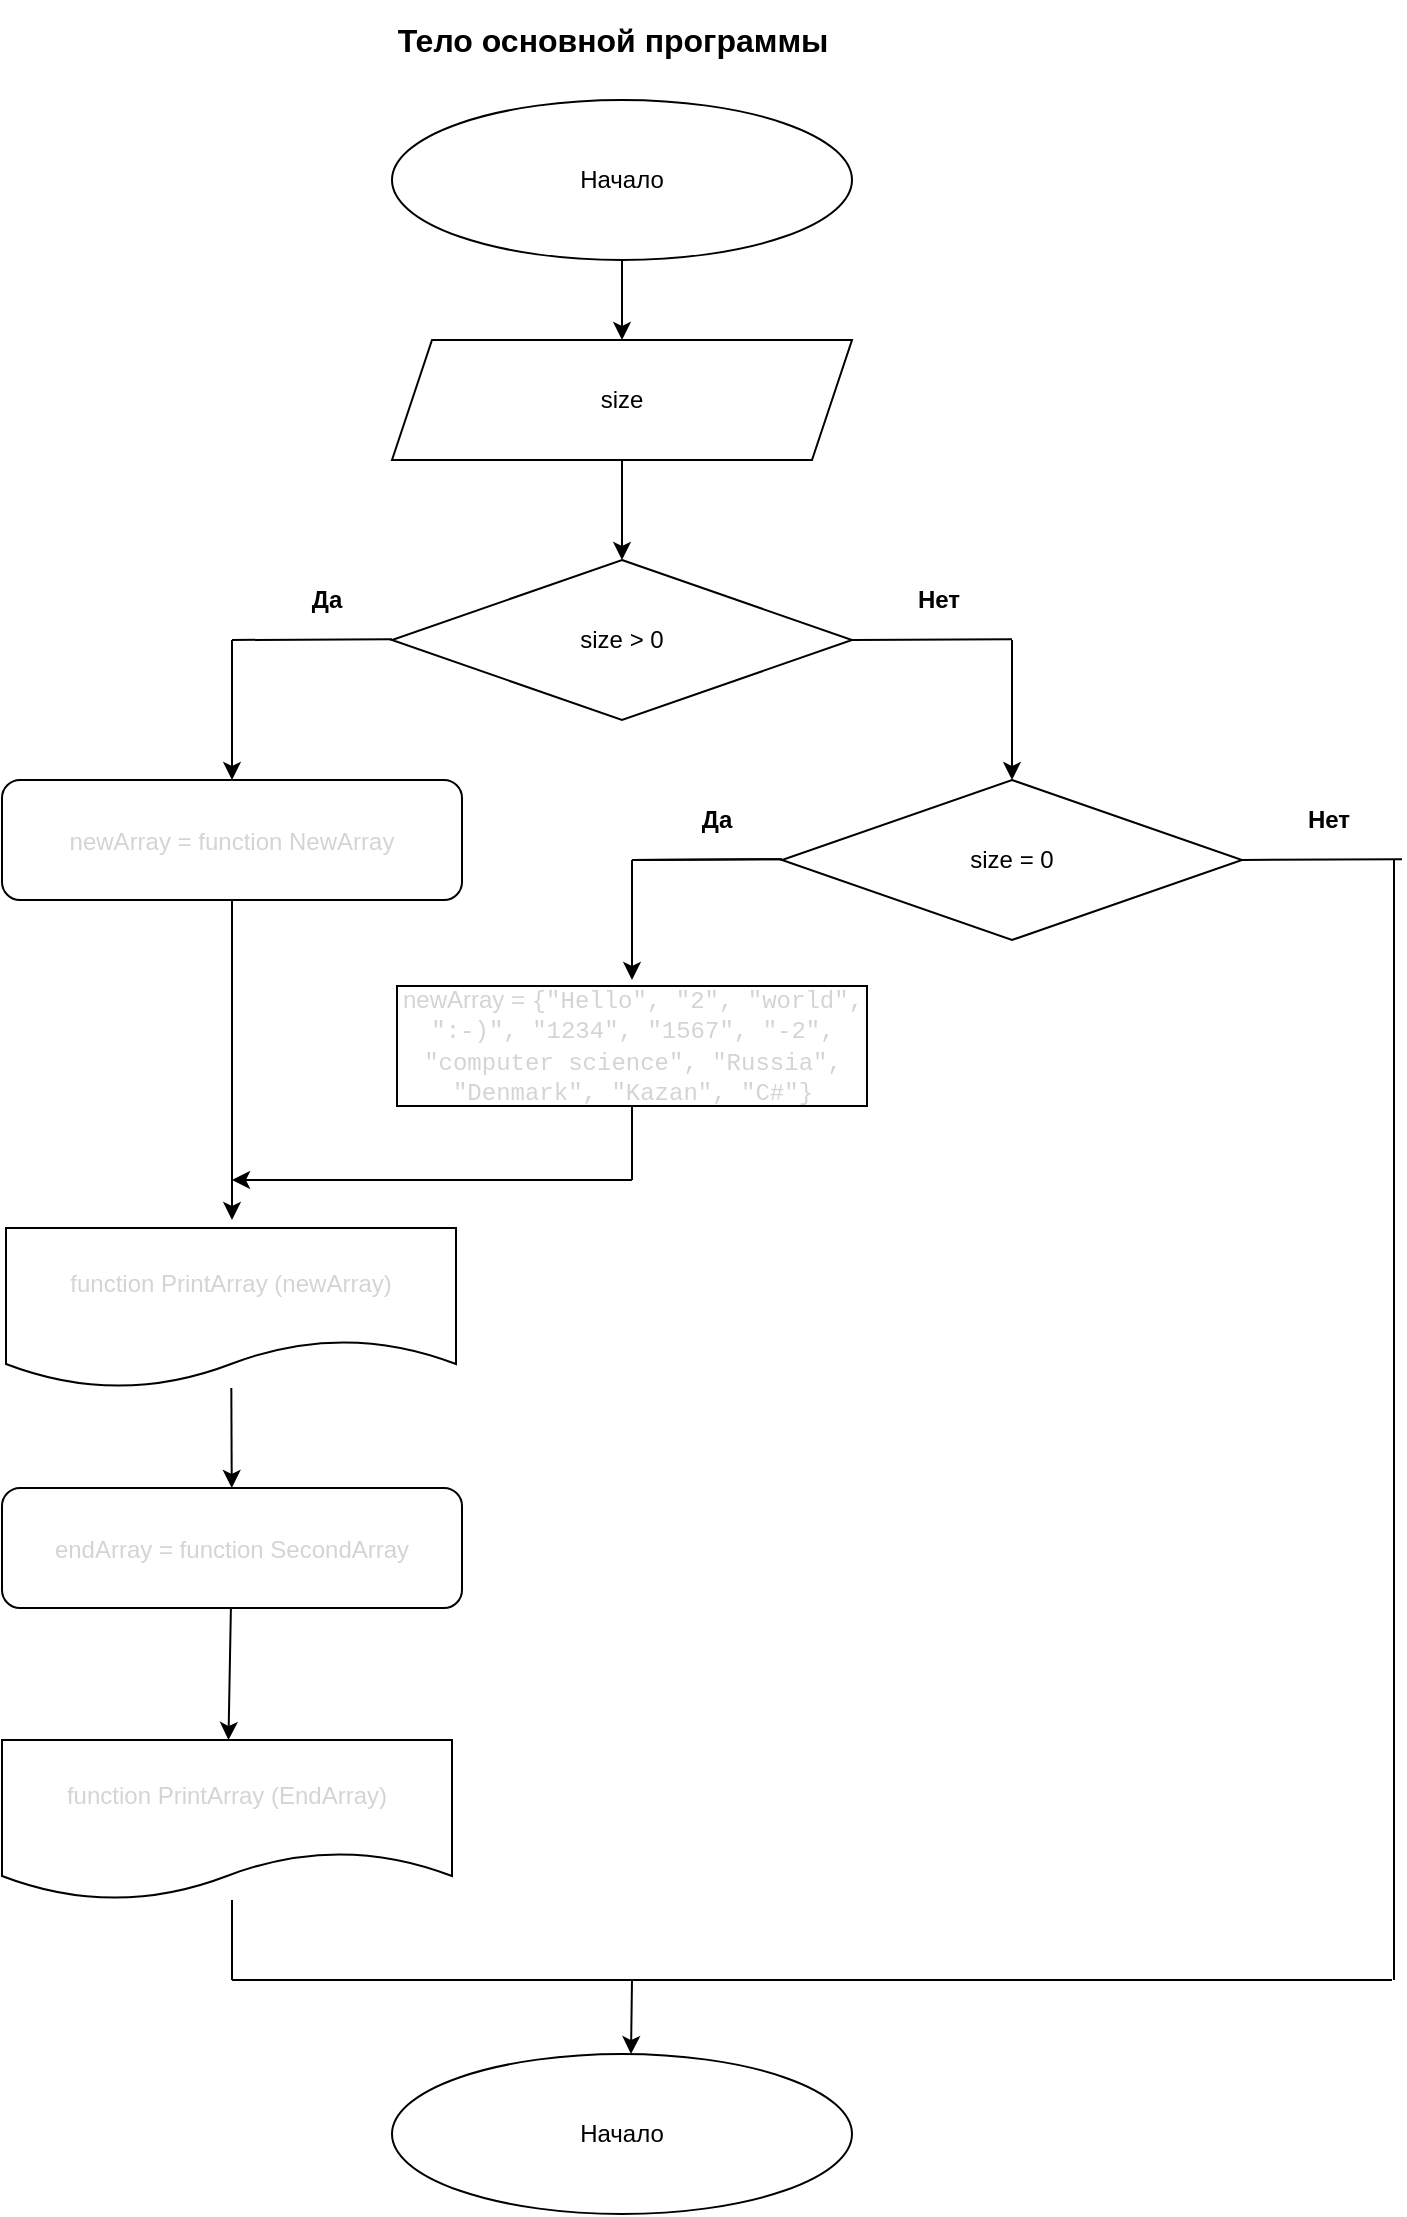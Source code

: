 <mxfile>
    <diagram id="VVkQgHlS9ZEamelWMMdf" name="Тело основной программы">
        <mxGraphModel dx="828" dy="419" grid="1" gridSize="10" guides="1" tooltips="1" connect="1" arrows="1" fold="1" page="1" pageScale="1" pageWidth="827" pageHeight="1169" math="0" shadow="0">
            <root>
                <mxCell id="0"/>
                <mxCell id="1" parent="0"/>
                <mxCell id="2" value="Тело основной программы" style="text;strokeColor=none;fillColor=none;html=1;fontSize=16;fontStyle=1;verticalAlign=middle;align=center;strokeWidth=1;" vertex="1" parent="1">
                    <mxGeometry x="220" y="10" width="340" height="40" as="geometry"/>
                </mxCell>
                <mxCell id="5" style="edgeStyle=none;html=1;entryX=0.5;entryY=0;entryDx=0;entryDy=0;fontSize=16;" edge="1" parent="1" source="3" target="4">
                    <mxGeometry relative="1" as="geometry"/>
                </mxCell>
                <mxCell id="3" value="Начало" style="ellipse;whiteSpace=wrap;html=1;" vertex="1" parent="1">
                    <mxGeometry x="280" y="60" width="230" height="80" as="geometry"/>
                </mxCell>
                <mxCell id="7" style="edgeStyle=none;html=1;entryX=0.5;entryY=0;entryDx=0;entryDy=0;fontSize=12;" edge="1" parent="1" source="4" target="6">
                    <mxGeometry relative="1" as="geometry"/>
                </mxCell>
                <mxCell id="4" value="size" style="shape=parallelogram;perimeter=parallelogramPerimeter;whiteSpace=wrap;html=1;fixedSize=1;fontSize=12;strokeWidth=1;" vertex="1" parent="1">
                    <mxGeometry x="280" y="180" width="230" height="60" as="geometry"/>
                </mxCell>
                <mxCell id="6" value="size &amp;gt; 0" style="rhombus;whiteSpace=wrap;html=1;fontSize=12;strokeWidth=1;" vertex="1" parent="1">
                    <mxGeometry x="280" y="290" width="230" height="80" as="geometry"/>
                </mxCell>
                <mxCell id="8" value="" style="endArrow=none;html=1;fontSize=12;" edge="1" parent="1">
                    <mxGeometry width="50" height="50" relative="1" as="geometry">
                        <mxPoint x="200" y="330" as="sourcePoint"/>
                        <mxPoint x="280" y="329.58" as="targetPoint"/>
                    </mxGeometry>
                </mxCell>
                <mxCell id="9" value="" style="endArrow=none;html=1;fontSize=12;" edge="1" parent="1">
                    <mxGeometry width="50" height="50" relative="1" as="geometry">
                        <mxPoint x="510" y="330" as="sourcePoint"/>
                        <mxPoint x="590" y="329.58" as="targetPoint"/>
                    </mxGeometry>
                </mxCell>
                <mxCell id="10" value="" style="endArrow=classic;html=1;fontSize=12;" edge="1" parent="1">
                    <mxGeometry width="50" height="50" relative="1" as="geometry">
                        <mxPoint x="200" y="330" as="sourcePoint"/>
                        <mxPoint x="200" y="400" as="targetPoint"/>
                    </mxGeometry>
                </mxCell>
                <mxCell id="11" value="" style="endArrow=classic;html=1;fontSize=12;" edge="1" parent="1">
                    <mxGeometry width="50" height="50" relative="1" as="geometry">
                        <mxPoint x="590" y="330" as="sourcePoint"/>
                        <mxPoint x="590" y="400.0" as="targetPoint"/>
                    </mxGeometry>
                </mxCell>
                <mxCell id="12" value="Да" style="text;strokeColor=none;fillColor=none;html=1;fontSize=12;fontStyle=1;verticalAlign=middle;align=center;strokeWidth=1;" vertex="1" parent="1">
                    <mxGeometry x="214" y="290" width="66" height="40" as="geometry"/>
                </mxCell>
                <mxCell id="13" value="Нет" style="text;strokeColor=none;fillColor=none;html=1;fontSize=12;fontStyle=1;verticalAlign=middle;align=center;strokeWidth=1;" vertex="1" parent="1">
                    <mxGeometry x="520" y="290" width="66" height="40" as="geometry"/>
                </mxCell>
                <mxCell id="16" style="edgeStyle=none;html=1;fontSize=12;fontColor=#D4D4D4;" edge="1" parent="1" source="14">
                    <mxGeometry relative="1" as="geometry">
                        <mxPoint x="200" y="620" as="targetPoint"/>
                    </mxGeometry>
                </mxCell>
                <mxCell id="14" value="&lt;div style=&quot;line-height: 22px;&quot;&gt;&lt;font color=&quot;#d4d4d4&quot;&gt;newArray =&amp;nbsp;function&amp;nbsp;NewArray&lt;/font&gt;&lt;/div&gt;" style="rounded=1;whiteSpace=wrap;html=1;fontSize=12;strokeWidth=1;fontFamily=Helvetica;" vertex="1" parent="1">
                    <mxGeometry x="85" y="400" width="230" height="60" as="geometry"/>
                </mxCell>
                <mxCell id="30" style="edgeStyle=none;html=1;fontFamily=Helvetica;fontSize=12;fontColor=#D4D4D4;" edge="1" parent="1" source="15" target="29">
                    <mxGeometry relative="1" as="geometry"/>
                </mxCell>
                <mxCell id="15" value="function PrintArray (newArray)" style="shape=document;whiteSpace=wrap;html=1;boundedLbl=1;fontSize=12;fontColor=#D4D4D4;strokeWidth=1;fontFamily=Helvetica;" vertex="1" parent="1">
                    <mxGeometry x="87" y="624" width="225" height="80" as="geometry"/>
                </mxCell>
                <mxCell id="17" value="size = 0" style="rhombus;whiteSpace=wrap;html=1;fontSize=12;strokeWidth=1;" vertex="1" parent="1">
                    <mxGeometry x="475" y="400" width="230" height="80" as="geometry"/>
                </mxCell>
                <mxCell id="18" value="" style="endArrow=none;html=1;fontSize=12;" edge="1" parent="1">
                    <mxGeometry width="50" height="50" relative="1" as="geometry">
                        <mxPoint x="400" y="440" as="sourcePoint"/>
                        <mxPoint x="475" y="439.58" as="targetPoint"/>
                    </mxGeometry>
                </mxCell>
                <mxCell id="19" value="" style="endArrow=none;html=1;fontSize=12;" edge="1" parent="1">
                    <mxGeometry width="50" height="50" relative="1" as="geometry">
                        <mxPoint x="705" y="440" as="sourcePoint"/>
                        <mxPoint x="785" y="439.58" as="targetPoint"/>
                    </mxGeometry>
                </mxCell>
                <mxCell id="20" value="" style="endArrow=classic;html=1;fontSize=12;" edge="1" parent="1">
                    <mxGeometry width="50" height="50" relative="1" as="geometry">
                        <mxPoint x="400" y="440" as="sourcePoint"/>
                        <mxPoint x="400" y="500" as="targetPoint"/>
                    </mxGeometry>
                </mxCell>
                <mxCell id="22" value="Да" style="text;strokeColor=none;fillColor=none;html=1;fontSize=12;fontStyle=1;verticalAlign=middle;align=center;strokeWidth=1;" vertex="1" parent="1">
                    <mxGeometry x="409" y="400" width="66" height="40" as="geometry"/>
                </mxCell>
                <mxCell id="23" value="Нет" style="text;strokeColor=none;fillColor=none;html=1;fontSize=12;fontStyle=1;verticalAlign=middle;align=center;strokeWidth=1;" vertex="1" parent="1">
                    <mxGeometry x="715" y="400" width="66" height="40" as="geometry"/>
                </mxCell>
                <mxCell id="24" value="&lt;span&gt;newArray =&amp;nbsp;&lt;/span&gt;&lt;font style=&quot;font-size: 12px&quot;&gt;&lt;span style=&quot;font-family: consolas, &amp;quot;courier new&amp;quot;, monospace;&quot;&gt;{&lt;/span&gt;&lt;span style=&quot;font-family: &amp;quot;consolas&amp;quot; , &amp;quot;courier new&amp;quot; , monospace&quot;&gt;&quot;Hello&quot;&lt;/span&gt;&lt;span style=&quot;font-family: consolas, &amp;quot;courier new&amp;quot;, monospace;&quot;&gt;, &lt;/span&gt;&lt;span style=&quot;font-family: &amp;quot;consolas&amp;quot; , &amp;quot;courier new&amp;quot; , monospace&quot;&gt;&quot;2&quot;&lt;/span&gt;&lt;span style=&quot;font-family: consolas, &amp;quot;courier new&amp;quot;, monospace;&quot;&gt;, &lt;/span&gt;&lt;span style=&quot;font-family: &amp;quot;consolas&amp;quot; , &amp;quot;courier new&amp;quot; , monospace&quot;&gt;&quot;world&quot;&lt;/span&gt;&lt;span style=&quot;font-family: consolas, &amp;quot;courier new&amp;quot;, monospace;&quot;&gt;, &lt;/span&gt;&lt;span style=&quot;font-family: &amp;quot;consolas&amp;quot; , &amp;quot;courier new&amp;quot; , monospace&quot;&gt;&quot;:-)&quot;&lt;/span&gt;&lt;span style=&quot;font-family: consolas, &amp;quot;courier new&amp;quot;, monospace;&quot;&gt;, &lt;/span&gt;&lt;span style=&quot;font-family: &amp;quot;consolas&amp;quot; , &amp;quot;courier new&amp;quot; , monospace&quot;&gt;&quot;1234&quot;&lt;/span&gt;&lt;span style=&quot;font-family: consolas, &amp;quot;courier new&amp;quot;, monospace;&quot;&gt;, &lt;/span&gt;&lt;span style=&quot;font-family: &amp;quot;consolas&amp;quot; , &amp;quot;courier new&amp;quot; , monospace&quot;&gt;&quot;1567&quot;&lt;/span&gt;&lt;span style=&quot;font-family: consolas, &amp;quot;courier new&amp;quot;, monospace;&quot;&gt;, &lt;/span&gt;&lt;span style=&quot;font-family: &amp;quot;consolas&amp;quot; , &amp;quot;courier new&amp;quot; , monospace&quot;&gt;&quot;-2&quot;&lt;/span&gt;&lt;span style=&quot;font-family: consolas, &amp;quot;courier new&amp;quot;, monospace;&quot;&gt;, &lt;/span&gt;&lt;span style=&quot;font-family: &amp;quot;consolas&amp;quot; , &amp;quot;courier new&amp;quot; , monospace&quot;&gt;&quot;computer science&quot;&lt;/span&gt;&lt;span style=&quot;font-family: consolas, &amp;quot;courier new&amp;quot;, monospace;&quot;&gt;, &lt;/span&gt;&lt;span style=&quot;font-family: &amp;quot;consolas&amp;quot; , &amp;quot;courier new&amp;quot; , monospace&quot;&gt;&quot;Russia&quot;&lt;/span&gt;&lt;span style=&quot;font-family: consolas, &amp;quot;courier new&amp;quot;, monospace;&quot;&gt;, &lt;/span&gt;&lt;span style=&quot;font-family: &amp;quot;consolas&amp;quot; , &amp;quot;courier new&amp;quot; , monospace&quot;&gt;&quot;Denmark&quot;&lt;/span&gt;&lt;span style=&quot;font-family: consolas, &amp;quot;courier new&amp;quot;, monospace;&quot;&gt;, &lt;/span&gt;&lt;span style=&quot;font-family: &amp;quot;consolas&amp;quot; , &amp;quot;courier new&amp;quot; , monospace&quot;&gt;&quot;Kazan&quot;&lt;/span&gt;&lt;span style=&quot;font-family: consolas, &amp;quot;courier new&amp;quot;, monospace;&quot;&gt;, &lt;/span&gt;&lt;span style=&quot;font-family: &amp;quot;consolas&amp;quot; , &amp;quot;courier new&amp;quot; , monospace&quot;&gt;&quot;С#&quot;&lt;/span&gt;&lt;span style=&quot;font-family: consolas, &amp;quot;courier new&amp;quot;, monospace;&quot;&gt;}&lt;/span&gt;&lt;/font&gt;" style="rounded=0;whiteSpace=wrap;html=1;labelBackgroundColor=none;fontSize=12;fontColor=#D4D4D4;strokeWidth=1;" vertex="1" parent="1">
                    <mxGeometry x="282.5" y="503" width="235" height="60" as="geometry"/>
                </mxCell>
                <mxCell id="25" value="" style="endArrow=none;html=1;fontFamily=Helvetica;fontSize=12;fontColor=#D4D4D4;" edge="1" parent="1">
                    <mxGeometry width="50" height="50" relative="1" as="geometry">
                        <mxPoint x="400" y="600" as="sourcePoint"/>
                        <mxPoint x="400" y="563" as="targetPoint"/>
                    </mxGeometry>
                </mxCell>
                <mxCell id="26" value="" style="endArrow=classic;html=1;fontFamily=Helvetica;fontSize=12;fontColor=#D4D4D4;" edge="1" parent="1">
                    <mxGeometry width="50" height="50" relative="1" as="geometry">
                        <mxPoint x="400" y="600" as="sourcePoint"/>
                        <mxPoint x="200" y="600" as="targetPoint"/>
                    </mxGeometry>
                </mxCell>
                <mxCell id="27" value="" style="endArrow=none;html=1;fontSize=12;" edge="1" parent="1">
                    <mxGeometry width="50" height="50" relative="1" as="geometry">
                        <mxPoint x="400" y="440" as="sourcePoint"/>
                        <mxPoint x="475" y="439.58" as="targetPoint"/>
                    </mxGeometry>
                </mxCell>
                <mxCell id="28" value="Начало" style="ellipse;whiteSpace=wrap;html=1;" vertex="1" parent="1">
                    <mxGeometry x="280" y="1037" width="230" height="80" as="geometry"/>
                </mxCell>
                <mxCell id="32" style="edgeStyle=none;html=1;fontFamily=Helvetica;fontSize=12;fontColor=#D4D4D4;" edge="1" parent="1" source="29" target="31">
                    <mxGeometry relative="1" as="geometry"/>
                </mxCell>
                <mxCell id="29" value="&lt;div style=&quot;line-height: 22px&quot;&gt;&lt;font color=&quot;#d4d4d4&quot;&gt;endArray =&amp;nbsp;function&amp;nbsp;SecondArray&lt;/font&gt;&lt;/div&gt;" style="rounded=1;whiteSpace=wrap;html=1;fontSize=12;strokeWidth=1;fontFamily=Helvetica;" vertex="1" parent="1">
                    <mxGeometry x="85" y="754" width="230" height="60" as="geometry"/>
                </mxCell>
                <mxCell id="31" value="function PrintArray (EndArray)" style="shape=document;whiteSpace=wrap;html=1;boundedLbl=1;fontSize=12;fontColor=#D4D4D4;strokeWidth=1;fontFamily=Helvetica;" vertex="1" parent="1">
                    <mxGeometry x="85" y="880" width="225" height="80" as="geometry"/>
                </mxCell>
                <mxCell id="34" value="" style="endArrow=none;html=1;fontFamily=Helvetica;fontSize=12;fontColor=#D4D4D4;" edge="1" parent="1">
                    <mxGeometry width="50" height="50" relative="1" as="geometry">
                        <mxPoint x="200" y="1000" as="sourcePoint"/>
                        <mxPoint x="200" y="960" as="targetPoint"/>
                    </mxGeometry>
                </mxCell>
                <mxCell id="35" value="" style="endArrow=none;html=1;fontFamily=Helvetica;fontSize=12;fontColor=#D4D4D4;" edge="1" parent="1">
                    <mxGeometry width="50" height="50" relative="1" as="geometry">
                        <mxPoint x="200" y="1000" as="sourcePoint"/>
                        <mxPoint x="780" y="1000" as="targetPoint"/>
                    </mxGeometry>
                </mxCell>
                <mxCell id="36" value="" style="endArrow=classic;html=1;fontFamily=Helvetica;fontSize=12;fontColor=#D4D4D4;" edge="1" parent="1">
                    <mxGeometry width="50" height="50" relative="1" as="geometry">
                        <mxPoint x="400" y="1000" as="sourcePoint"/>
                        <mxPoint x="399.5" y="1037" as="targetPoint"/>
                    </mxGeometry>
                </mxCell>
                <mxCell id="37" value="" style="endArrow=none;html=1;fontFamily=Helvetica;fontSize=12;fontColor=#D4D4D4;" edge="1" parent="1">
                    <mxGeometry width="50" height="50" relative="1" as="geometry">
                        <mxPoint x="781" y="1000" as="sourcePoint"/>
                        <mxPoint x="781" y="440" as="targetPoint"/>
                    </mxGeometry>
                </mxCell>
            </root>
        </mxGraphModel>
    </diagram>
    <diagram id="SVhvOt_IBKHk34X_nSXc" name="Функция NewArray">
        <mxGraphModel dx="1118" dy="566" grid="1" gridSize="10" guides="1" tooltips="1" connect="1" arrows="1" fold="1" page="1" pageScale="1" pageWidth="827" pageHeight="1169" math="0" shadow="0">
            <root>
                <mxCell id="l9CJFw65TUi4HOLfh_gL-0"/>
                <mxCell id="l9CJFw65TUi4HOLfh_gL-1" parent="l9CJFw65TUi4HOLfh_gL-0"/>
                <mxCell id="EFW_bGPORMAFcHfHcMFv-0" value="Функция NewArray" style="text;strokeColor=none;fillColor=none;html=1;fontSize=16;fontStyle=1;verticalAlign=middle;align=center;strokeWidth=1;" vertex="1" parent="l9CJFw65TUi4HOLfh_gL-1">
                    <mxGeometry x="220" y="10" width="340" height="40" as="geometry"/>
                </mxCell>
                <mxCell id="9xa2Xw9fynLu96EXFlLq-0" style="edgeStyle=none;html=1;entryX=0.5;entryY=0;entryDx=0;entryDy=0;fontFamily=Helvetica;fontSize=12;fontColor=#D4D4D4;" edge="1" parent="l9CJFw65TUi4HOLfh_gL-1" source="EFW_bGPORMAFcHfHcMFv-1" target="wEqXWvljU63eZtkPPBqi-0">
                    <mxGeometry relative="1" as="geometry"/>
                </mxCell>
                <mxCell id="EFW_bGPORMAFcHfHcMFv-1" value="Начало" style="ellipse;whiteSpace=wrap;html=1;" vertex="1" parent="l9CJFw65TUi4HOLfh_gL-1">
                    <mxGeometry x="280" y="60" width="230" height="80" as="geometry"/>
                </mxCell>
                <mxCell id="9xa2Xw9fynLu96EXFlLq-3" style="edgeStyle=none;html=1;entryX=0.5;entryY=0;entryDx=0;entryDy=0;fontFamily=Helvetica;fontSize=12;fontColor=#D4D4D4;" edge="1" parent="l9CJFw65TUi4HOLfh_gL-1" source="wEqXWvljU63eZtkPPBqi-0" target="9xa2Xw9fynLu96EXFlLq-2">
                    <mxGeometry relative="1" as="geometry"/>
                </mxCell>
                <mxCell id="wEqXWvljU63eZtkPPBqi-0" value="&lt;div style=&quot;line-height: 22px&quot;&gt;&lt;font color=&quot;#d4d4d4&quot;&gt;size&lt;/font&gt;&lt;/div&gt;" style="rounded=1;whiteSpace=wrap;html=1;fontSize=12;strokeWidth=1;fontFamily=Helvetica;" vertex="1" parent="l9CJFw65TUi4HOLfh_gL-1">
                    <mxGeometry x="280" y="180" width="230" height="60" as="geometry"/>
                </mxCell>
                <mxCell id="NvJZ1S6olc5OVV01rOzW-7" style="edgeStyle=none;html=1;entryX=0.5;entryY=0;entryDx=0;entryDy=0;fontFamily=Helvetica;fontSize=12;fontColor=#D4D4D4;" edge="1" parent="l9CJFw65TUi4HOLfh_gL-1" source="9xa2Xw9fynLu96EXFlLq-2" target="NvJZ1S6olc5OVV01rOzW-0">
                    <mxGeometry relative="1" as="geometry"/>
                </mxCell>
                <mxCell id="9xa2Xw9fynLu96EXFlLq-2" value="i = 0" style="rounded=0;whiteSpace=wrap;html=1;labelBackgroundColor=none;fontFamily=Helvetica;fontSize=12;fontColor=#D4D4D4;strokeWidth=1;" vertex="1" parent="l9CJFw65TUi4HOLfh_gL-1">
                    <mxGeometry x="280" y="289" width="230" height="60" as="geometry"/>
                </mxCell>
                <mxCell id="9xa2Xw9fynLu96EXFlLq-4" value="&lt;div style=&quot;text-align: center&quot;&gt;&lt;span&gt;&lt;font face=&quot;helvetica&quot;&gt;Значение полученное из основной программы:&lt;/font&gt;&lt;/span&gt;&lt;/div&gt;" style="text;whiteSpace=wrap;html=1;fontSize=12;fontFamily=Helvetica;fontColor=#D4D4D4;" vertex="1" parent="l9CJFw65TUi4HOLfh_gL-1">
                    <mxGeometry x="100" y="195" width="160" height="35" as="geometry"/>
                </mxCell>
                <mxCell id="NvJZ1S6olc5OVV01rOzW-0" value="i &amp;lt; size" style="rhombus;whiteSpace=wrap;html=1;fontSize=12;strokeWidth=1;" vertex="1" parent="l9CJFw65TUi4HOLfh_gL-1">
                    <mxGeometry x="280" y="400" width="230" height="80" as="geometry"/>
                </mxCell>
                <mxCell id="NvJZ1S6olc5OVV01rOzW-1" value="" style="endArrow=none;html=1;fontSize=12;" edge="1" parent="l9CJFw65TUi4HOLfh_gL-1">
                    <mxGeometry width="50" height="50" relative="1" as="geometry">
                        <mxPoint x="200" y="440" as="sourcePoint"/>
                        <mxPoint x="280" y="439.58" as="targetPoint"/>
                    </mxGeometry>
                </mxCell>
                <mxCell id="NvJZ1S6olc5OVV01rOzW-2" value="" style="endArrow=none;html=1;fontSize=12;" edge="1" parent="l9CJFw65TUi4HOLfh_gL-1">
                    <mxGeometry width="50" height="50" relative="1" as="geometry">
                        <mxPoint x="510" y="440" as="sourcePoint"/>
                        <mxPoint x="590" y="439.58" as="targetPoint"/>
                    </mxGeometry>
                </mxCell>
                <mxCell id="NvJZ1S6olc5OVV01rOzW-3" value="" style="endArrow=classic;html=1;fontSize=12;" edge="1" parent="l9CJFw65TUi4HOLfh_gL-1">
                    <mxGeometry width="50" height="50" relative="1" as="geometry">
                        <mxPoint x="200" y="440" as="sourcePoint"/>
                        <mxPoint x="200" y="510" as="targetPoint"/>
                    </mxGeometry>
                </mxCell>
                <mxCell id="NvJZ1S6olc5OVV01rOzW-4" value="" style="endArrow=classic;html=1;fontSize=12;" edge="1" parent="l9CJFw65TUi4HOLfh_gL-1">
                    <mxGeometry width="50" height="50" relative="1" as="geometry">
                        <mxPoint x="590" y="440" as="sourcePoint"/>
                        <mxPoint x="590" y="510.0" as="targetPoint"/>
                    </mxGeometry>
                </mxCell>
                <mxCell id="NvJZ1S6olc5OVV01rOzW-5" value="Да" style="text;strokeColor=none;fillColor=none;html=1;fontSize=12;fontStyle=1;verticalAlign=middle;align=center;strokeWidth=1;" vertex="1" parent="l9CJFw65TUi4HOLfh_gL-1">
                    <mxGeometry x="214" y="400" width="66" height="40" as="geometry"/>
                </mxCell>
                <mxCell id="NvJZ1S6olc5OVV01rOzW-6" value="Нет" style="text;strokeColor=none;fillColor=none;html=1;fontSize=12;fontStyle=1;verticalAlign=middle;align=center;strokeWidth=1;" vertex="1" parent="l9CJFw65TUi4HOLfh_gL-1">
                    <mxGeometry x="520" y="400" width="66" height="40" as="geometry"/>
                </mxCell>
                <mxCell id="OpORHhwBnnAHbEZxzvkR-10" style="edgeStyle=none;html=1;entryX=0.5;entryY=0;entryDx=0;entryDy=0;fontFamily=Helvetica;fontSize=12;fontColor=#D4D4D4;" edge="1" parent="l9CJFw65TUi4HOLfh_gL-1" source="GYnTu8dTk6qWyoIY9teJ-0" target="OpORHhwBnnAHbEZxzvkR-9">
                    <mxGeometry relative="1" as="geometry"/>
                </mxCell>
                <mxCell id="GYnTu8dTk6qWyoIY9teJ-0" value="&lt;div style=&quot;line-height: 22px&quot;&gt;&lt;font color=&quot;#d4d4d4&quot;&gt;newArray = array&lt;/font&gt;&lt;/div&gt;" style="rounded=1;whiteSpace=wrap;html=1;fontSize=12;strokeWidth=1;fontFamily=Helvetica;" vertex="1" parent="l9CJFw65TUi4HOLfh_gL-1">
                    <mxGeometry x="474" y="510" width="230" height="60" as="geometry"/>
                </mxCell>
                <mxCell id="OpORHhwBnnAHbEZxzvkR-4" style="edgeStyle=none;html=1;fontFamily=Helvetica;fontSize=12;fontColor=#D4D4D4;entryX=0.5;entryY=0;entryDx=0;entryDy=0;" edge="1" parent="l9CJFw65TUi4HOLfh_gL-1" source="OpORHhwBnnAHbEZxzvkR-0" target="OpORHhwBnnAHbEZxzvkR-1">
                    <mxGeometry relative="1" as="geometry">
                        <mxPoint x="199" y="600" as="targetPoint"/>
                    </mxGeometry>
                </mxCell>
                <mxCell id="OpORHhwBnnAHbEZxzvkR-0" value="array [i]" style="shape=parallelogram;perimeter=parallelogramPerimeter;whiteSpace=wrap;html=1;fixedSize=1;fontSize=12;strokeWidth=1;" vertex="1" parent="l9CJFw65TUi4HOLfh_gL-1">
                    <mxGeometry x="84" y="510" width="230" height="60" as="geometry"/>
                </mxCell>
                <mxCell id="OpORHhwBnnAHbEZxzvkR-1" value="i = i +1" style="rounded=0;whiteSpace=wrap;html=1;labelBackgroundColor=none;fontFamily=Helvetica;fontSize=12;fontColor=#D4D4D4;strokeWidth=1;" vertex="1" parent="l9CJFw65TUi4HOLfh_gL-1">
                    <mxGeometry x="85" y="610" width="230" height="60" as="geometry"/>
                </mxCell>
                <mxCell id="OpORHhwBnnAHbEZxzvkR-2" value="" style="endArrow=none;html=1;fontFamily=Helvetica;fontSize=12;fontColor=#D4D4D4;" edge="1" parent="l9CJFw65TUi4HOLfh_gL-1">
                    <mxGeometry width="50" height="50" relative="1" as="geometry">
                        <mxPoint x="200" y="720" as="sourcePoint"/>
                        <mxPoint x="200" y="690" as="targetPoint"/>
                        <Array as="points">
                            <mxPoint x="200" y="670"/>
                        </Array>
                    </mxGeometry>
                </mxCell>
                <mxCell id="OpORHhwBnnAHbEZxzvkR-5" value="" style="endArrow=none;html=1;fontFamily=Helvetica;fontSize=12;fontColor=#D4D4D4;" edge="1" parent="l9CJFw65TUi4HOLfh_gL-1">
                    <mxGeometry width="50" height="50" relative="1" as="geometry">
                        <mxPoint x="40" y="720" as="sourcePoint"/>
                        <mxPoint x="200" y="720" as="targetPoint"/>
                    </mxGeometry>
                </mxCell>
                <mxCell id="OpORHhwBnnAHbEZxzvkR-6" value="" style="endArrow=none;html=1;fontFamily=Helvetica;fontSize=12;fontColor=#D4D4D4;" edge="1" parent="l9CJFw65TUi4HOLfh_gL-1">
                    <mxGeometry width="50" height="50" relative="1" as="geometry">
                        <mxPoint x="40" y="720" as="sourcePoint"/>
                        <mxPoint x="40" y="370" as="targetPoint"/>
                    </mxGeometry>
                </mxCell>
                <mxCell id="OpORHhwBnnAHbEZxzvkR-7" value="" style="endArrow=classic;html=1;fontFamily=Helvetica;fontSize=12;fontColor=#D4D4D4;" edge="1" parent="l9CJFw65TUi4HOLfh_gL-1">
                    <mxGeometry width="50" height="50" relative="1" as="geometry">
                        <mxPoint x="40" y="370" as="sourcePoint"/>
                        <mxPoint x="390" y="370" as="targetPoint"/>
                    </mxGeometry>
                </mxCell>
                <mxCell id="OpORHhwBnnAHbEZxzvkR-8" value="&lt;div style=&quot;text-align: center&quot;&gt;&lt;font face=&quot;helvetica&quot;&gt;Возвращаемое значение:&lt;/font&gt;&lt;/div&gt;" style="text;whiteSpace=wrap;html=1;fontSize=12;fontFamily=Helvetica;fontColor=#D4D4D4;" vertex="1" parent="l9CJFw65TUi4HOLfh_gL-1">
                    <mxGeometry x="628" y="471" width="160" height="35" as="geometry"/>
                </mxCell>
                <mxCell id="OpORHhwBnnAHbEZxzvkR-9" value="Конец" style="ellipse;whiteSpace=wrap;html=1;" vertex="1" parent="l9CJFw65TUi4HOLfh_gL-1">
                    <mxGeometry x="474" y="610" width="230" height="80" as="geometry"/>
                </mxCell>
            </root>
        </mxGraphModel>
    </diagram>
    <diagram id="Jy-y9I9CoZWa6eQO9eDZ" name="Функция SecondArray">
        <mxGraphModel dx="1118" dy="566" grid="1" gridSize="10" guides="1" tooltips="1" connect="1" arrows="1" fold="1" page="1" pageScale="1" pageWidth="827" pageHeight="1169" math="0" shadow="0">
            <root>
                <mxCell id="fTaSg8ONXIyRTZyxcID3-0"/>
                <mxCell id="fTaSg8ONXIyRTZyxcID3-1" parent="fTaSg8ONXIyRTZyxcID3-0"/>
                <mxCell id="_v-jEZqObBVzv5hWyRoN-0" value="Функция SecondArray" style="text;strokeColor=none;fillColor=none;html=1;fontSize=16;fontStyle=1;verticalAlign=middle;align=center;strokeWidth=1;" vertex="1" parent="fTaSg8ONXIyRTZyxcID3-1">
                    <mxGeometry x="220" y="10" width="340" height="40" as="geometry"/>
                </mxCell>
                <mxCell id="_v-jEZqObBVzv5hWyRoN-1" style="edgeStyle=none;html=1;entryX=0.5;entryY=0;entryDx=0;entryDy=0;fontFamily=Helvetica;fontSize=12;fontColor=#D4D4D4;" edge="1" parent="fTaSg8ONXIyRTZyxcID3-1" source="_v-jEZqObBVzv5hWyRoN-2" target="_v-jEZqObBVzv5hWyRoN-4">
                    <mxGeometry relative="1" as="geometry"/>
                </mxCell>
                <mxCell id="_v-jEZqObBVzv5hWyRoN-2" value="Начало" style="ellipse;whiteSpace=wrap;html=1;" vertex="1" parent="fTaSg8ONXIyRTZyxcID3-1">
                    <mxGeometry x="280" y="60" width="230" height="80" as="geometry"/>
                </mxCell>
                <mxCell id="_v-jEZqObBVzv5hWyRoN-3" style="edgeStyle=none;html=1;entryX=0.5;entryY=0;entryDx=0;entryDy=0;fontFamily=Helvetica;fontSize=12;fontColor=#D4D4D4;" edge="1" parent="fTaSg8ONXIyRTZyxcID3-1" source="_v-jEZqObBVzv5hWyRoN-4" target="_v-jEZqObBVzv5hWyRoN-6">
                    <mxGeometry relative="1" as="geometry"/>
                </mxCell>
                <mxCell id="_v-jEZqObBVzv5hWyRoN-4" value="&lt;div style=&quot;line-height: 22px&quot;&gt;&lt;font color=&quot;#d4d4d4&quot;&gt;array1 = newArray&lt;/font&gt;&lt;/div&gt;" style="rounded=1;whiteSpace=wrap;html=1;fontSize=12;strokeWidth=1;fontFamily=Helvetica;" vertex="1" parent="fTaSg8ONXIyRTZyxcID3-1">
                    <mxGeometry x="280" y="180" width="230" height="60" as="geometry"/>
                </mxCell>
                <mxCell id="_v-jEZqObBVzv5hWyRoN-5" style="edgeStyle=none;html=1;entryX=0.5;entryY=0;entryDx=0;entryDy=0;fontFamily=Helvetica;fontSize=12;fontColor=#D4D4D4;" edge="1" parent="fTaSg8ONXIyRTZyxcID3-1" source="_v-jEZqObBVzv5hWyRoN-6" target="_v-jEZqObBVzv5hWyRoN-8">
                    <mxGeometry relative="1" as="geometry"/>
                </mxCell>
                <mxCell id="_v-jEZqObBVzv5hWyRoN-6" value="count = 0&lt;br&gt;i = 0" style="rounded=0;whiteSpace=wrap;html=1;labelBackgroundColor=none;fontFamily=Helvetica;fontSize=12;fontColor=#D4D4D4;strokeWidth=1;" vertex="1" parent="fTaSg8ONXIyRTZyxcID3-1">
                    <mxGeometry x="280" y="289" width="230" height="60" as="geometry"/>
                </mxCell>
                <mxCell id="_v-jEZqObBVzv5hWyRoN-7" value="&lt;div style=&quot;text-align: center&quot;&gt;&lt;span&gt;&lt;font face=&quot;helvetica&quot;&gt;Значение переданное из основной программы:&lt;/font&gt;&lt;/span&gt;&lt;/div&gt;" style="text;whiteSpace=wrap;html=1;fontSize=12;fontFamily=Helvetica;fontColor=#D4D4D4;" vertex="1" parent="fTaSg8ONXIyRTZyxcID3-1">
                    <mxGeometry x="100" y="195" width="160" height="35" as="geometry"/>
                </mxCell>
                <mxCell id="_v-jEZqObBVzv5hWyRoN-8" value="i &amp;lt; array1.Length &lt;br&gt;(длины массива 1)" style="rhombus;whiteSpace=wrap;html=1;fontSize=12;strokeWidth=1;" vertex="1" parent="fTaSg8ONXIyRTZyxcID3-1">
                    <mxGeometry x="280" y="400" width="230" height="80" as="geometry"/>
                </mxCell>
                <mxCell id="_v-jEZqObBVzv5hWyRoN-9" value="" style="endArrow=none;html=1;fontSize=12;" edge="1" parent="fTaSg8ONXIyRTZyxcID3-1">
                    <mxGeometry width="50" height="50" relative="1" as="geometry">
                        <mxPoint x="200" y="440" as="sourcePoint"/>
                        <mxPoint x="280" y="439.58" as="targetPoint"/>
                    </mxGeometry>
                </mxCell>
                <mxCell id="_v-jEZqObBVzv5hWyRoN-10" value="" style="endArrow=none;html=1;fontSize=12;" edge="1" parent="fTaSg8ONXIyRTZyxcID3-1">
                    <mxGeometry width="50" height="50" relative="1" as="geometry">
                        <mxPoint x="510" y="440" as="sourcePoint"/>
                        <mxPoint x="590" y="439.58" as="targetPoint"/>
                    </mxGeometry>
                </mxCell>
                <mxCell id="_v-jEZqObBVzv5hWyRoN-11" value="" style="endArrow=classic;html=1;fontSize=12;" edge="1" parent="fTaSg8ONXIyRTZyxcID3-1">
                    <mxGeometry width="50" height="50" relative="1" as="geometry">
                        <mxPoint x="200" y="440" as="sourcePoint"/>
                        <mxPoint x="200" y="510" as="targetPoint"/>
                    </mxGeometry>
                </mxCell>
                <mxCell id="_v-jEZqObBVzv5hWyRoN-12" value="" style="endArrow=classic;html=1;fontSize=12;" edge="1" parent="fTaSg8ONXIyRTZyxcID3-1">
                    <mxGeometry width="50" height="50" relative="1" as="geometry">
                        <mxPoint x="590" y="440" as="sourcePoint"/>
                        <mxPoint x="590" y="510" as="targetPoint"/>
                    </mxGeometry>
                </mxCell>
                <mxCell id="_v-jEZqObBVzv5hWyRoN-13" value="Да" style="text;strokeColor=none;fillColor=none;html=1;fontSize=12;fontStyle=1;verticalAlign=middle;align=center;strokeWidth=1;" vertex="1" parent="fTaSg8ONXIyRTZyxcID3-1">
                    <mxGeometry x="214" y="400" width="66" height="40" as="geometry"/>
                </mxCell>
                <mxCell id="_v-jEZqObBVzv5hWyRoN-14" value="Нет" style="text;strokeColor=none;fillColor=none;html=1;fontSize=12;fontStyle=1;verticalAlign=middle;align=center;strokeWidth=1;" vertex="1" parent="fTaSg8ONXIyRTZyxcID3-1">
                    <mxGeometry x="520" y="400" width="66" height="40" as="geometry"/>
                </mxCell>
                <mxCell id="_v-jEZqObBVzv5hWyRoN-15" style="edgeStyle=none;html=1;entryX=0.5;entryY=0;entryDx=0;entryDy=0;fontFamily=Helvetica;fontSize=12;fontColor=#D4D4D4;" edge="1" parent="fTaSg8ONXIyRTZyxcID3-1" source="_v-jEZqObBVzv5hWyRoN-16" target="_v-jEZqObBVzv5hWyRoN-25">
                    <mxGeometry relative="1" as="geometry"/>
                </mxCell>
                <mxCell id="_v-jEZqObBVzv5hWyRoN-16" value="&lt;div style=&quot;line-height: 22px&quot;&gt;&lt;font color=&quot;#d4d4d4&quot;&gt;array2 = endArray&lt;/font&gt;&lt;/div&gt;" style="rounded=1;whiteSpace=wrap;html=1;fontSize=12;strokeWidth=1;fontFamily=Helvetica;" vertex="1" parent="fTaSg8ONXIyRTZyxcID3-1">
                    <mxGeometry x="474" y="510" width="230" height="60" as="geometry"/>
                </mxCell>
                <mxCell id="5KVNlIcGTP2gBGxyF6vY-7" style="edgeStyle=none;html=1;entryX=0.5;entryY=0;entryDx=0;entryDy=0;fontFamily=Helvetica;fontSize=12;fontColor=#D4D4D4;" edge="1" parent="fTaSg8ONXIyRTZyxcID3-1" source="_v-jEZqObBVzv5hWyRoN-19" target="5KVNlIcGTP2gBGxyF6vY-5">
                    <mxGeometry relative="1" as="geometry"/>
                </mxCell>
                <mxCell id="_v-jEZqObBVzv5hWyRoN-19" value="array2[count] = array1[i]&lt;br&gt;count = count +1" style="rounded=0;whiteSpace=wrap;html=1;labelBackgroundColor=none;fontFamily=Helvetica;fontSize=12;fontColor=#D4D4D4;strokeWidth=1;" vertex="1" parent="fTaSg8ONXIyRTZyxcID3-1">
                    <mxGeometry x="85" y="730" width="230" height="60" as="geometry"/>
                </mxCell>
                <mxCell id="_v-jEZqObBVzv5hWyRoN-20" value="" style="endArrow=none;html=1;fontFamily=Helvetica;fontSize=12;fontColor=#D4D4D4;" edge="1" parent="fTaSg8ONXIyRTZyxcID3-1">
                    <mxGeometry width="50" height="50" relative="1" as="geometry">
                        <mxPoint x="199.5" y="940" as="sourcePoint"/>
                        <mxPoint x="199.5" y="910" as="targetPoint"/>
                        <Array as="points">
                            <mxPoint x="199.5" y="890"/>
                        </Array>
                    </mxGeometry>
                </mxCell>
                <mxCell id="_v-jEZqObBVzv5hWyRoN-21" value="" style="endArrow=none;html=1;fontFamily=Helvetica;fontSize=12;fontColor=#D4D4D4;" edge="1" parent="fTaSg8ONXIyRTZyxcID3-1">
                    <mxGeometry width="50" height="50" relative="1" as="geometry">
                        <mxPoint x="40" y="940" as="sourcePoint"/>
                        <mxPoint x="200" y="940" as="targetPoint"/>
                    </mxGeometry>
                </mxCell>
                <mxCell id="_v-jEZqObBVzv5hWyRoN-22" value="" style="endArrow=none;html=1;fontFamily=Helvetica;fontSize=12;fontColor=#D4D4D4;" edge="1" parent="fTaSg8ONXIyRTZyxcID3-1">
                    <mxGeometry width="50" height="50" relative="1" as="geometry">
                        <mxPoint x="40" y="940" as="sourcePoint"/>
                        <mxPoint x="40" y="370" as="targetPoint"/>
                    </mxGeometry>
                </mxCell>
                <mxCell id="_v-jEZqObBVzv5hWyRoN-23" value="" style="endArrow=classic;html=1;fontFamily=Helvetica;fontSize=12;fontColor=#D4D4D4;" edge="1" parent="fTaSg8ONXIyRTZyxcID3-1">
                    <mxGeometry width="50" height="50" relative="1" as="geometry">
                        <mxPoint x="40" y="370" as="sourcePoint"/>
                        <mxPoint x="390" y="370" as="targetPoint"/>
                    </mxGeometry>
                </mxCell>
                <mxCell id="_v-jEZqObBVzv5hWyRoN-24" value="&lt;div style=&quot;text-align: center&quot;&gt;&lt;font face=&quot;helvetica&quot;&gt;Возвращаемое значение:&lt;/font&gt;&lt;/div&gt;" style="text;whiteSpace=wrap;html=1;fontSize=12;fontFamily=Helvetica;fontColor=#D4D4D4;" vertex="1" parent="fTaSg8ONXIyRTZyxcID3-1">
                    <mxGeometry x="628" y="471" width="160" height="35" as="geometry"/>
                </mxCell>
                <mxCell id="_v-jEZqObBVzv5hWyRoN-25" value="Конец" style="ellipse;whiteSpace=wrap;html=1;" vertex="1" parent="fTaSg8ONXIyRTZyxcID3-1">
                    <mxGeometry x="474" y="610" width="230" height="80" as="geometry"/>
                </mxCell>
                <mxCell id="5KVNlIcGTP2gBGxyF6vY-4" style="edgeStyle=none;html=1;entryX=0.5;entryY=0;entryDx=0;entryDy=0;fontFamily=Helvetica;fontSize=12;fontColor=#D4D4D4;" edge="1" parent="fTaSg8ONXIyRTZyxcID3-1" source="5KVNlIcGTP2gBGxyF6vY-0" target="5KVNlIcGTP2gBGxyF6vY-2">
                    <mxGeometry relative="1" as="geometry"/>
                </mxCell>
                <mxCell id="5KVNlIcGTP2gBGxyF6vY-0" value="array1[i].Length &amp;lt;=3&lt;br&gt;(длина элемента массива 1)" style="rhombus;whiteSpace=wrap;html=1;fontSize=12;strokeWidth=1;" vertex="1" parent="fTaSg8ONXIyRTZyxcID3-1">
                    <mxGeometry x="85" y="510" width="230" height="80" as="geometry"/>
                </mxCell>
                <mxCell id="5KVNlIcGTP2gBGxyF6vY-1" value="Да" style="text;strokeColor=none;fillColor=none;html=1;fontSize=12;fontStyle=1;verticalAlign=middle;align=center;strokeWidth=1;" vertex="1" parent="fTaSg8ONXIyRTZyxcID3-1">
                    <mxGeometry x="194" y="585" width="66" height="40" as="geometry"/>
                </mxCell>
                <mxCell id="5KVNlIcGTP2gBGxyF6vY-6" style="edgeStyle=none;html=1;entryX=0.5;entryY=0;entryDx=0;entryDy=0;fontFamily=Helvetica;fontSize=12;fontColor=#D4D4D4;" edge="1" parent="fTaSg8ONXIyRTZyxcID3-1" source="5KVNlIcGTP2gBGxyF6vY-2" target="_v-jEZqObBVzv5hWyRoN-19">
                    <mxGeometry relative="1" as="geometry"/>
                </mxCell>
                <mxCell id="5KVNlIcGTP2gBGxyF6vY-2" value="&lt;div style=&quot;line-height: 22px&quot;&gt;&lt;div style=&quot;line-height: 22px&quot;&gt;&lt;font color=&quot;#d4d4d4&quot; style=&quot;font-size: 12px&quot;&gt;Array.Resize(array2.Length + 1)&lt;/font&gt;&lt;/div&gt;&lt;div style=&quot;line-height: 22px&quot;&gt;&lt;font color=&quot;#d4d4d4&quot; style=&quot;font-size: 12px&quot;&gt;(Добавление элемента в конец пустого массива 2)&lt;/font&gt;&lt;/div&gt;&lt;/div&gt;" style="rounded=1;whiteSpace=wrap;html=1;fontSize=12;strokeWidth=1;fontFamily=Helvetica;" vertex="1" parent="fTaSg8ONXIyRTZyxcID3-1">
                    <mxGeometry x="85" y="630" width="230" height="60" as="geometry"/>
                </mxCell>
                <mxCell id="5KVNlIcGTP2gBGxyF6vY-5" value="i = i +1" style="rounded=0;whiteSpace=wrap;html=1;labelBackgroundColor=none;fontFamily=Helvetica;fontSize=12;fontColor=#D4D4D4;strokeWidth=1;" vertex="1" parent="fTaSg8ONXIyRTZyxcID3-1">
                    <mxGeometry x="85" y="830" width="230" height="60" as="geometry"/>
                </mxCell>
                <mxCell id="wLVdWCqMhAsdrj7axZSK-0" value="" style="endArrow=none;html=1;fontFamily=Helvetica;fontSize=12;fontColor=#D4D4D4;" edge="1" parent="fTaSg8ONXIyRTZyxcID3-1">
                    <mxGeometry width="50" height="50" relative="1" as="geometry">
                        <mxPoint x="315" y="550" as="sourcePoint"/>
                        <mxPoint x="360" y="550" as="targetPoint"/>
                    </mxGeometry>
                </mxCell>
                <mxCell id="wLVdWCqMhAsdrj7axZSK-1" value="Нет" style="text;strokeColor=none;fillColor=none;html=1;fontSize=12;fontStyle=1;verticalAlign=middle;align=center;strokeWidth=1;" vertex="1" parent="fTaSg8ONXIyRTZyxcID3-1">
                    <mxGeometry x="300" y="510" width="66" height="40" as="geometry"/>
                </mxCell>
                <mxCell id="wLVdWCqMhAsdrj7axZSK-2" value="" style="endArrow=none;html=1;fontFamily=Helvetica;fontSize=12;fontColor=#D4D4D4;" edge="1" parent="fTaSg8ONXIyRTZyxcID3-1">
                    <mxGeometry width="50" height="50" relative="1" as="geometry">
                        <mxPoint x="365" y="810" as="sourcePoint"/>
                        <mxPoint x="365" y="550" as="targetPoint"/>
                    </mxGeometry>
                </mxCell>
                <mxCell id="wLVdWCqMhAsdrj7axZSK-3" value="" style="endArrow=classic;html=1;fontFamily=Helvetica;fontSize=12;fontColor=#D4D4D4;" edge="1" parent="fTaSg8ONXIyRTZyxcID3-1">
                    <mxGeometry width="50" height="50" relative="1" as="geometry">
                        <mxPoint x="364" y="810" as="sourcePoint"/>
                        <mxPoint x="200" y="810" as="targetPoint"/>
                    </mxGeometry>
                </mxCell>
            </root>
        </mxGraphModel>
    </diagram>
    <diagram id="I5pFDZfYKk123YlzUvl8" name="Void - Функция PrintArray">
        <mxGraphModel dx="1118" dy="566" grid="1" gridSize="10" guides="1" tooltips="1" connect="1" arrows="1" fold="1" page="1" pageScale="1" pageWidth="827" pageHeight="1169" math="0" shadow="0">
            <root>
                <mxCell id="21vrKKzbx5e7DE5n5qq_-0"/>
                <mxCell id="21vrKKzbx5e7DE5n5qq_-1" parent="21vrKKzbx5e7DE5n5qq_-0"/>
                <mxCell id="BEXLIhYubuLqRLk8NKYp-0" value="Void - Функция PrintArray" style="text;strokeColor=none;fillColor=none;html=1;fontSize=16;fontStyle=1;verticalAlign=middle;align=center;strokeWidth=1;" vertex="1" parent="21vrKKzbx5e7DE5n5qq_-1">
                    <mxGeometry x="220" y="10" width="340" height="40" as="geometry"/>
                </mxCell>
                <mxCell id="BEXLIhYubuLqRLk8NKYp-1" style="edgeStyle=none;html=1;entryX=0.5;entryY=0;entryDx=0;entryDy=0;fontFamily=Helvetica;fontSize=12;fontColor=#D4D4D4;" edge="1" parent="21vrKKzbx5e7DE5n5qq_-1" source="BEXLIhYubuLqRLk8NKYp-2" target="BEXLIhYubuLqRLk8NKYp-4">
                    <mxGeometry relative="1" as="geometry"/>
                </mxCell>
                <mxCell id="BEXLIhYubuLqRLk8NKYp-2" value="Начало" style="ellipse;whiteSpace=wrap;html=1;" vertex="1" parent="21vrKKzbx5e7DE5n5qq_-1">
                    <mxGeometry x="280" y="60" width="230" height="80" as="geometry"/>
                </mxCell>
                <mxCell id="BEXLIhYubuLqRLk8NKYp-3" style="edgeStyle=none;html=1;entryX=0.5;entryY=0;entryDx=0;entryDy=0;fontFamily=Helvetica;fontSize=12;fontColor=#D4D4D4;" edge="1" parent="21vrKKzbx5e7DE5n5qq_-1" source="BEXLIhYubuLqRLk8NKYp-4" target="BEXLIhYubuLqRLk8NKYp-6">
                    <mxGeometry relative="1" as="geometry"/>
                </mxCell>
                <mxCell id="BEXLIhYubuLqRLk8NKYp-4" value="&lt;div style=&quot;line-height: 22px&quot;&gt;&lt;font color=&quot;#d4d4d4&quot;&gt;array = newArray&amp;nbsp;&lt;/font&gt;&lt;/div&gt;&lt;div style=&quot;line-height: 22px&quot;&gt;&lt;font color=&quot;#d4d4d4&quot;&gt;или&amp;nbsp;&lt;/font&gt;&lt;/div&gt;&lt;span style=&quot;color: rgb(212 , 212 , 212)&quot;&gt;array =&amp;nbsp;&lt;/span&gt;&lt;span style=&quot;color: rgb(212 , 212 , 212)&quot;&gt;endArray&lt;/span&gt;&lt;span style=&quot;color: rgb(212 , 212 , 212)&quot;&gt;&lt;br&gt;&lt;/span&gt;" style="rounded=1;whiteSpace=wrap;html=1;fontSize=12;strokeWidth=1;fontFamily=Helvetica;" vertex="1" parent="21vrKKzbx5e7DE5n5qq_-1">
                    <mxGeometry x="280" y="180" width="230" height="60" as="geometry"/>
                </mxCell>
                <mxCell id="BEXLIhYubuLqRLk8NKYp-5" style="edgeStyle=none;html=1;entryX=0.5;entryY=0;entryDx=0;entryDy=0;fontFamily=Helvetica;fontSize=12;fontColor=#D4D4D4;" edge="1" parent="21vrKKzbx5e7DE5n5qq_-1" source="BEXLIhYubuLqRLk8NKYp-6" target="BEXLIhYubuLqRLk8NKYp-8">
                    <mxGeometry relative="1" as="geometry"/>
                </mxCell>
                <mxCell id="BEXLIhYubuLqRLk8NKYp-6" value="i = 0" style="rounded=0;whiteSpace=wrap;html=1;labelBackgroundColor=none;fontFamily=Helvetica;fontSize=12;fontColor=#D4D4D4;strokeWidth=1;" vertex="1" parent="21vrKKzbx5e7DE5n5qq_-1">
                    <mxGeometry x="280" y="289" width="230" height="60" as="geometry"/>
                </mxCell>
                <mxCell id="BEXLIhYubuLqRLk8NKYp-7" value="&lt;div style=&quot;text-align: center&quot;&gt;&lt;span&gt;&lt;font face=&quot;helvetica&quot;&gt;Значение полученное из основной программы:&lt;/font&gt;&lt;/span&gt;&lt;/div&gt;" style="text;whiteSpace=wrap;html=1;fontSize=12;fontFamily=Helvetica;fontColor=#D4D4D4;" vertex="1" parent="21vrKKzbx5e7DE5n5qq_-1">
                    <mxGeometry x="100" y="195" width="160" height="35" as="geometry"/>
                </mxCell>
                <mxCell id="BEXLIhYubuLqRLk8NKYp-8" value="i &amp;lt; array.Lenght&lt;br&gt;(длина массива)" style="rhombus;whiteSpace=wrap;html=1;fontSize=12;strokeWidth=1;" vertex="1" parent="21vrKKzbx5e7DE5n5qq_-1">
                    <mxGeometry x="280" y="400" width="230" height="80" as="geometry"/>
                </mxCell>
                <mxCell id="BEXLIhYubuLqRLk8NKYp-9" value="" style="endArrow=none;html=1;fontSize=12;" edge="1" parent="21vrKKzbx5e7DE5n5qq_-1">
                    <mxGeometry width="50" height="50" relative="1" as="geometry">
                        <mxPoint x="200" y="440" as="sourcePoint"/>
                        <mxPoint x="280" y="439.58" as="targetPoint"/>
                    </mxGeometry>
                </mxCell>
                <mxCell id="BEXLIhYubuLqRLk8NKYp-10" value="" style="endArrow=none;html=1;fontSize=12;" edge="1" parent="21vrKKzbx5e7DE5n5qq_-1">
                    <mxGeometry width="50" height="50" relative="1" as="geometry">
                        <mxPoint x="510" y="440" as="sourcePoint"/>
                        <mxPoint x="590" y="439.58" as="targetPoint"/>
                    </mxGeometry>
                </mxCell>
                <mxCell id="BEXLIhYubuLqRLk8NKYp-11" value="" style="endArrow=classic;html=1;fontSize=12;" edge="1" parent="21vrKKzbx5e7DE5n5qq_-1">
                    <mxGeometry width="50" height="50" relative="1" as="geometry">
                        <mxPoint x="200" y="440" as="sourcePoint"/>
                        <mxPoint x="200" y="510" as="targetPoint"/>
                    </mxGeometry>
                </mxCell>
                <mxCell id="BEXLIhYubuLqRLk8NKYp-12" value="" style="endArrow=classic;html=1;fontSize=12;" edge="1" parent="21vrKKzbx5e7DE5n5qq_-1">
                    <mxGeometry width="50" height="50" relative="1" as="geometry">
                        <mxPoint x="590" y="440" as="sourcePoint"/>
                        <mxPoint x="590" y="510" as="targetPoint"/>
                    </mxGeometry>
                </mxCell>
                <mxCell id="BEXLIhYubuLqRLk8NKYp-13" value="Да" style="text;strokeColor=none;fillColor=none;html=1;fontSize=12;fontStyle=1;verticalAlign=middle;align=center;strokeWidth=1;" vertex="1" parent="21vrKKzbx5e7DE5n5qq_-1">
                    <mxGeometry x="214" y="400" width="66" height="40" as="geometry"/>
                </mxCell>
                <mxCell id="BEXLIhYubuLqRLk8NKYp-14" value="Нет" style="text;strokeColor=none;fillColor=none;html=1;fontSize=12;fontStyle=1;verticalAlign=middle;align=center;strokeWidth=1;" vertex="1" parent="21vrKKzbx5e7DE5n5qq_-1">
                    <mxGeometry x="520" y="400" width="66" height="40" as="geometry"/>
                </mxCell>
                <mxCell id="BEXLIhYubuLqRLk8NKYp-17" style="edgeStyle=none;html=1;fontFamily=Helvetica;fontSize=12;fontColor=#D4D4D4;entryX=0.5;entryY=0;entryDx=0;entryDy=0;" edge="1" parent="21vrKKzbx5e7DE5n5qq_-1" target="BEXLIhYubuLqRLk8NKYp-19">
                    <mxGeometry relative="1" as="geometry">
                        <mxPoint x="199" y="600" as="targetPoint"/>
                        <mxPoint x="200" y="560" as="sourcePoint"/>
                    </mxGeometry>
                </mxCell>
                <mxCell id="BEXLIhYubuLqRLk8NKYp-19" value="i = i +1" style="rounded=0;whiteSpace=wrap;html=1;labelBackgroundColor=none;fontFamily=Helvetica;fontSize=12;fontColor=#D4D4D4;strokeWidth=1;" vertex="1" parent="21vrKKzbx5e7DE5n5qq_-1">
                    <mxGeometry x="85" y="610" width="230" height="60" as="geometry"/>
                </mxCell>
                <mxCell id="BEXLIhYubuLqRLk8NKYp-20" value="" style="endArrow=none;html=1;fontFamily=Helvetica;fontSize=12;fontColor=#D4D4D4;" edge="1" parent="21vrKKzbx5e7DE5n5qq_-1">
                    <mxGeometry width="50" height="50" relative="1" as="geometry">
                        <mxPoint x="200" y="720" as="sourcePoint"/>
                        <mxPoint x="200" y="690" as="targetPoint"/>
                        <Array as="points">
                            <mxPoint x="200" y="670"/>
                        </Array>
                    </mxGeometry>
                </mxCell>
                <mxCell id="BEXLIhYubuLqRLk8NKYp-21" value="" style="endArrow=none;html=1;fontFamily=Helvetica;fontSize=12;fontColor=#D4D4D4;" edge="1" parent="21vrKKzbx5e7DE5n5qq_-1">
                    <mxGeometry width="50" height="50" relative="1" as="geometry">
                        <mxPoint x="40" y="720" as="sourcePoint"/>
                        <mxPoint x="200" y="720" as="targetPoint"/>
                    </mxGeometry>
                </mxCell>
                <mxCell id="BEXLIhYubuLqRLk8NKYp-22" value="" style="endArrow=none;html=1;fontFamily=Helvetica;fontSize=12;fontColor=#D4D4D4;" edge="1" parent="21vrKKzbx5e7DE5n5qq_-1">
                    <mxGeometry width="50" height="50" relative="1" as="geometry">
                        <mxPoint x="40" y="720" as="sourcePoint"/>
                        <mxPoint x="40" y="370" as="targetPoint"/>
                    </mxGeometry>
                </mxCell>
                <mxCell id="BEXLIhYubuLqRLk8NKYp-23" value="" style="endArrow=classic;html=1;fontFamily=Helvetica;fontSize=12;fontColor=#D4D4D4;" edge="1" parent="21vrKKzbx5e7DE5n5qq_-1">
                    <mxGeometry width="50" height="50" relative="1" as="geometry">
                        <mxPoint x="40" y="370" as="sourcePoint"/>
                        <mxPoint x="390" y="370" as="targetPoint"/>
                    </mxGeometry>
                </mxCell>
                <mxCell id="BEXLIhYubuLqRLk8NKYp-25" value="Конец" style="ellipse;whiteSpace=wrap;html=1;" vertex="1" parent="21vrKKzbx5e7DE5n5qq_-1">
                    <mxGeometry x="474" y="511" width="230" height="80" as="geometry"/>
                </mxCell>
                <mxCell id="v2UGYYphRJ3l57RN8JbB-0" value="&lt;span style=&quot;color: rgb(240 , 240 , 240)&quot;&gt;array [i]&lt;/span&gt;" style="shape=document;whiteSpace=wrap;html=1;boundedLbl=1;labelBackgroundColor=none;fontFamily=Helvetica;fontSize=12;fontColor=#D4D4D4;strokeWidth=1;" vertex="1" parent="21vrKKzbx5e7DE5n5qq_-1">
                    <mxGeometry x="82.5" y="515" width="235" height="70" as="geometry"/>
                </mxCell>
            </root>
        </mxGraphModel>
    </diagram>
</mxfile>